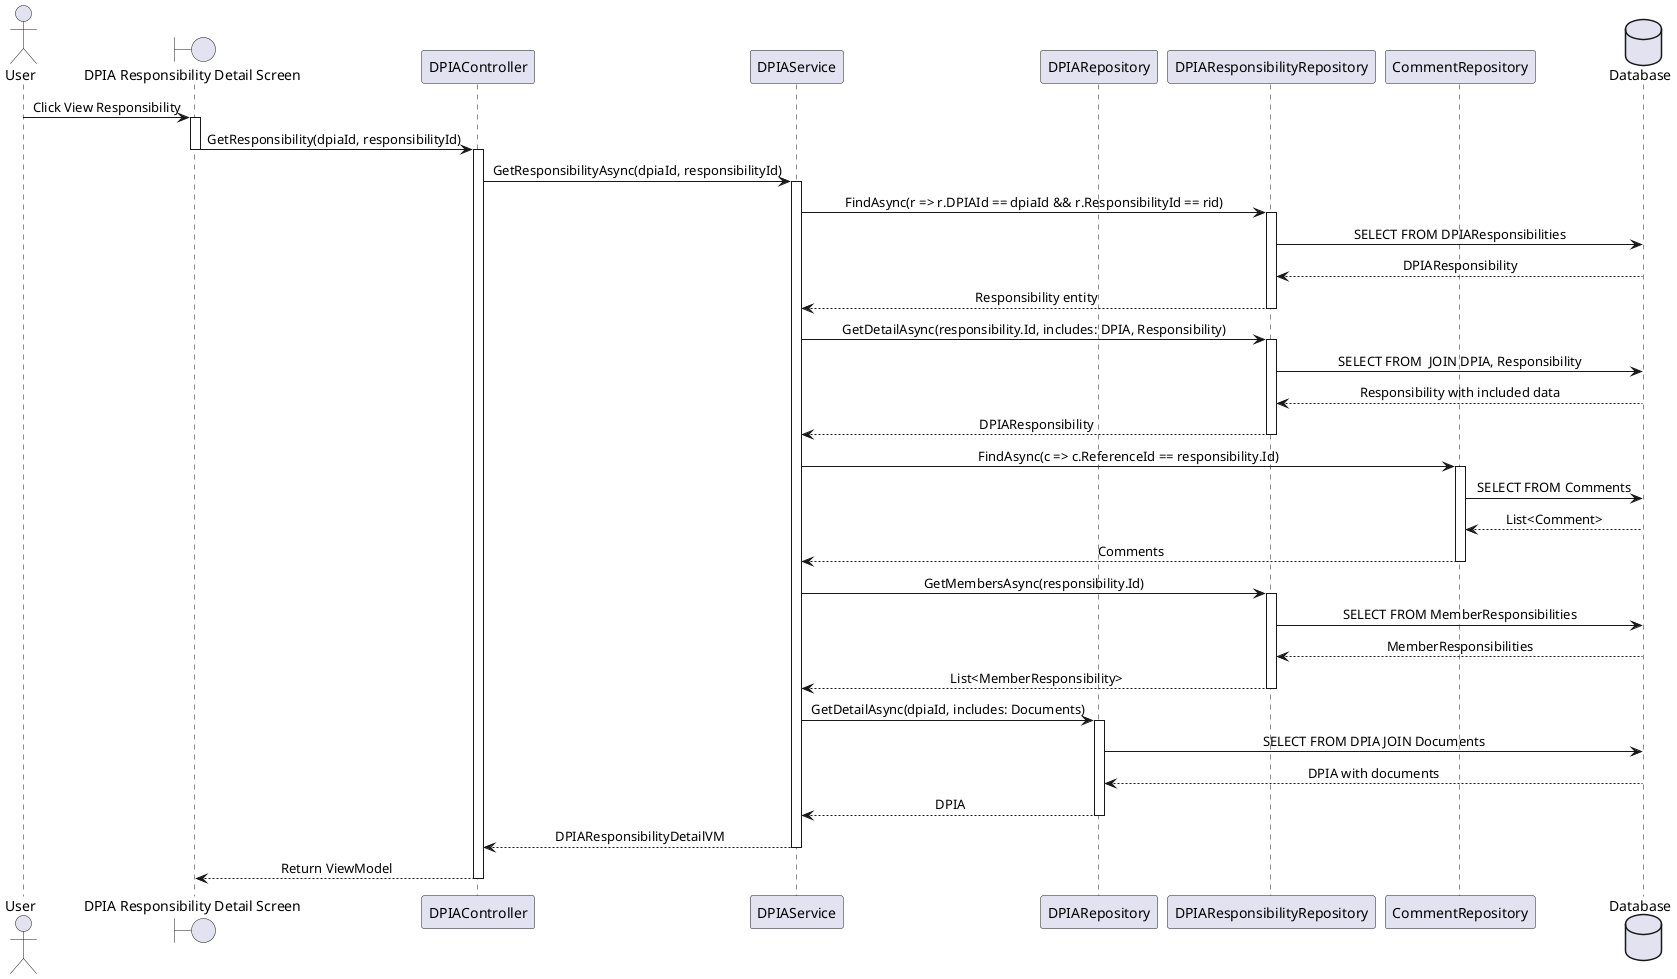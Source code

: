 @startuml
skinparam classAttributeIconSize 0
skinparam defaultTextAlignment center

actor User
boundary "DPIA Responsibility Detail Screen" as Screen
participant "DPIAController" as Controller
participant "DPIAService" as Service
participant "DPIARepository" as DPIARepo
participant "DPIAResponsibilityRepository" as RespRepo
participant "CommentRepository" as CommentRepo
database "Database" as DB

User -> Screen : Click View Responsibility
activate Screen
Screen -> Controller : GetResponsibility(dpiaId, responsibilityId)
deactivate Screen
activate Controller

Controller -> Service : GetResponsibilityAsync(dpiaId, responsibilityId)
activate Service

Service -> RespRepo : FindAsync(r => r.DPIAId == dpiaId && r.ResponsibilityId == rid)
activate RespRepo
RespRepo -> DB : SELECT FROM DPIAResponsibilities 
DB --> RespRepo : DPIAResponsibility
RespRepo --> Service : Responsibility entity
deactivate RespRepo

Service -> RespRepo : GetDetailAsync(responsibility.Id, includes: DPIA, Responsibility)
activate RespRepo
RespRepo -> DB : SELECT FROM  JOIN DPIA, Responsibility
DB --> RespRepo : Responsibility with included data
RespRepo --> Service : DPIAResponsibility
deactivate RespRepo

Service -> CommentRepo : FindAsync(c => c.ReferenceId == responsibility.Id)
activate CommentRepo
CommentRepo -> DB : SELECT FROM Comments
DB --> CommentRepo : List<Comment>
CommentRepo --> Service : Comments
deactivate CommentRepo

Service -> RespRepo : GetMembersAsync(responsibility.Id)
activate RespRepo
RespRepo -> DB : SELECT FROM MemberResponsibilities 
DB --> RespRepo : MemberResponsibilities
RespRepo --> Service : List<MemberResponsibility>
deactivate RespRepo

Service -> DPIARepo : GetDetailAsync(dpiaId, includes: Documents)
activate DPIARepo
DPIARepo -> DB : SELECT FROM DPIA JOIN Documents 
DB --> DPIARepo : DPIA with documents
DPIARepo --> Service : DPIA
deactivate DPIARepo

Service --> Controller : DPIAResponsibilityDetailVM
deactivate Service

Controller --> Screen : Return ViewModel
deactivate Controller
@enduml
